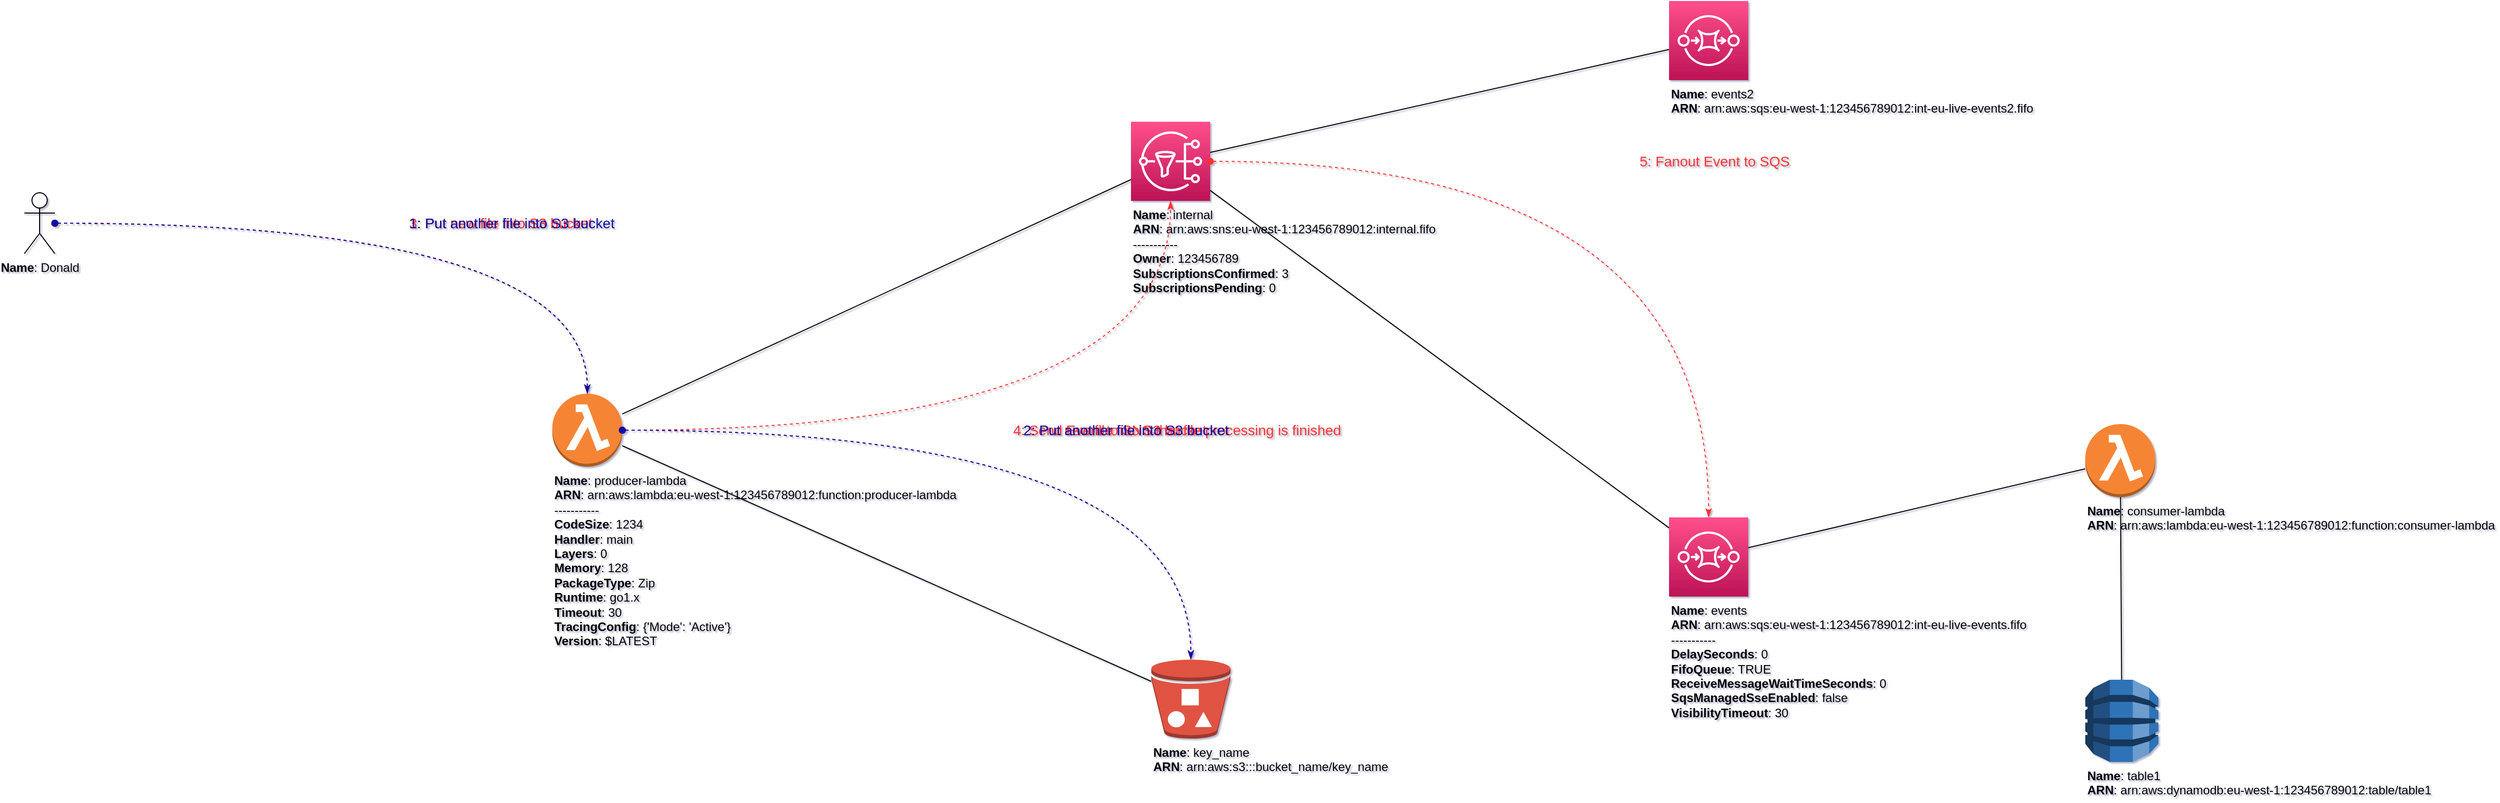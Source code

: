 <mxfile type="MultiCloud">
	<diagram id="diagram_1" name="AWS components">
		<mxGraphModel dx="1015" dy="661" grid="1" gridSize="10" guides="1" tooltips="1" connect="1" arrows="1" fold="1" page="1" pageScale="1" pageWidth="850" pageHeight="1100" math="0" shadow="1">
			<root>
				<mxCell id="0"/>
				<mxCell id="1" parent="0"/>
				<mxCell id="vertex:lambda_function:arn:aws:lambda:eu-west-1:123456789012:function:producer-lambda" value="&lt;b&gt;Name&lt;/b&gt;: producer-lambda&lt;BR&gt;&lt;b&gt;ARN&lt;/b&gt;: arn:aws:lambda:eu-west-1:123456789012:function:producer-lambda&lt;BR&gt;-----------&lt;BR&gt;&lt;b&gt;CodeSize&lt;/b&gt;: 1234&lt;BR&gt;&lt;b&gt;Handler&lt;/b&gt;: main&lt;BR&gt;&lt;b&gt;Layers&lt;/b&gt;: 0&lt;BR&gt;&lt;b&gt;Memory&lt;/b&gt;: 128&lt;BR&gt;&lt;b&gt;PackageType&lt;/b&gt;: Zip&lt;BR&gt;&lt;b&gt;Runtime&lt;/b&gt;: go1.x&lt;BR&gt;&lt;b&gt;Timeout&lt;/b&gt;: 30&lt;BR&gt;&lt;b&gt;TracingConfig&lt;/b&gt;: {'Mode': 'Active'}&lt;BR&gt;&lt;b&gt;Version&lt;/b&gt;: $LATEST" style="verticalLabelPosition=bottom;verticalAlign=top;aspect=fixed;align=left;pointerEvents=1;shape=mxgraph.aws3.lambda_function;prIcon=server;fillColor=#F58534;gradientColor=none;html=1;" parent="1" vertex="1">
					<mxGeometry width="69" height="72" as="geometry" x="-40" y="-202"/>
				</mxCell>
				<mxCell id="vertex:lambda_function:arn:aws:lambda:eu-west-1:123456789012:function:consumer-lambda" value="&lt;b&gt;Name&lt;/b&gt;: consumer-lambda&lt;BR&gt;&lt;b&gt;ARN&lt;/b&gt;: arn:aws:lambda:eu-west-1:123456789012:function:consumer-lambda" style="verticalLabelPosition=bottom;verticalAlign=top;aspect=fixed;align=left;pointerEvents=1;shape=mxgraph.aws3.lambda_function;prIcon=server;fillColor=#F58534;gradientColor=none;html=1;" parent="1" vertex="1">
					<mxGeometry width="69" height="72" as="geometry" x="1470" y="-172"/>
				</mxCell>
				<mxCell id="vertex:dynamo:arn:aws:dynamodb:eu-west-1:123456789012:table/table1" value="&lt;b&gt;Name&lt;/b&gt;: table1&lt;BR&gt;&lt;b&gt;ARN&lt;/b&gt;: arn:aws:dynamodb:eu-west-1:123456789012:table/table1" style="outlineConnect=0;dashed=0;verticalLabelPosition=bottom;verticalAlign=top;align=left;html=1;shape=mxgraph.aws3.dynamo_db;fillColor=#2E73B8;gradientColor=none;" parent="1" vertex="1">
					<mxGeometry width="72" height="81" as="geometry" x="1470" y="80"/>
				</mxCell>
				<mxCell id="vertex:sns:arn:aws:sns:eu-west-1:123456789012:internal.fifo" value="&lt;b&gt;Name&lt;/b&gt;: internal&lt;BR&gt;&lt;b&gt;ARN&lt;/b&gt;: arn:aws:sns:eu-west-1:123456789012:internal.fifo&lt;BR&gt;-----------&lt;BR&gt;&lt;b&gt;Owner&lt;/b&gt;: 123456789&lt;BR&gt;&lt;b&gt;SubscriptionsConfirmed&lt;/b&gt;: 3&lt;BR&gt;&lt;b&gt;SubscriptionsPending&lt;/b&gt;: 0" style="sketch=0;outlineConnect=0;gradientColor=#FF4F8B;gradientDirection=north;fillColor=#BC1356;strokeColor=#ffffff;dashed=0;verticalLabelPosition=bottom;verticalAlign=top;align=left;html=1;fontSize=12;fontStyle=0;aspect=fixed;shape=mxgraph.aws4.resourceIcon;resIcon=mxgraph.aws4.sns;" parent="1" vertex="1">
					<mxGeometry width="78" height="78" as="geometry" x="530" y="-470"/>
				</mxCell>
				<mxCell id="vertex:sqs:arn:aws:sqs:eu-west-1:123456789012:int-eu-live-events.fifo" value="&lt;b&gt;Name&lt;/b&gt;: events&lt;BR&gt;&lt;b&gt;ARN&lt;/b&gt;: arn:aws:sqs:eu-west-1:123456789012:int-eu-live-events.fifo&lt;BR&gt;-----------&lt;BR&gt;&lt;b&gt;DelaySeconds&lt;/b&gt;: 0&lt;BR&gt;&lt;b&gt;FifoQueue&lt;/b&gt;: TRUE&lt;BR&gt;&lt;b&gt;ReceiveMessageWaitTimeSeconds&lt;/b&gt;: 0&lt;BR&gt;&lt;b&gt;SqsManagedSseEnabled&lt;/b&gt;: false&lt;BR&gt;&lt;b&gt;VisibilityTimeout&lt;/b&gt;: 30" style="sketch=0;outlineConnect=0;gradientColor=#FF4F8B;gradientDirection=north;fillColor=#BC1356;strokeColor=#ffffff;dashed=0;verticalLabelPosition=bottom;verticalAlign=top;align=left;html=1;fontSize=12;fontStyle=0;aspect=fixed;shape=mxgraph.aws4.resourceIcon;resIcon=mxgraph.aws4.sqs;" parent="1" vertex="1">
					<mxGeometry width="78" height="78" as="geometry" x="1060" y="-80"/>
				</mxCell>
				<mxCell id="vertex:sqs:arn:aws:sqs:eu-west-1:123456789012:int-eu-live-events2.fifo" value="&lt;b&gt;Name&lt;/b&gt;: events2&lt;BR&gt;&lt;b&gt;ARN&lt;/b&gt;: arn:aws:sqs:eu-west-1:123456789012:int-eu-live-events2.fifo" style="sketch=0;outlineConnect=0;gradientColor=#FF4F8B;gradientDirection=north;fillColor=#BC1356;strokeColor=#ffffff;dashed=0;verticalLabelPosition=bottom;verticalAlign=top;align=left;html=1;fontSize=12;fontStyle=0;aspect=fixed;shape=mxgraph.aws4.resourceIcon;resIcon=mxgraph.aws4.sqs;" parent="1" vertex="1">
					<mxGeometry width="78" height="78" as="geometry" x="1060" y="-589"/>
				</mxCell>
				<mxCell id="vertex:s3:arn:aws:s3:::bucket_name/key_name" value="&lt;b&gt;Name&lt;/b&gt;: key_name&lt;BR&gt;&lt;b&gt;ARN&lt;/b&gt;: arn:aws:s3:::bucket_name/key_name" style="outlineConnect=0;dashed=0;verticalLabelPosition=bottom;verticalAlign=top;align=left;html=1;shape=mxgraph.aws3.bucket_with_objects;fillColor=#E05243;gradientColor=none;" parent="1" vertex="1">
					<mxGeometry width="78" height="78" as="geometry" x="550" y="60"/>
				</mxCell>
				<mxCell id="edge:lambda_function:arn:aws:lambda:eu-west-1:123456789012:function:producer-lambda:to:sns:arn:aws:sns:eu-west-1:123456789012:internal.fifo" style="jettySize=auto;html=1;startArrow=none;endArrow=none;" parent="1" source="vertex:lambda_function:arn:aws:lambda:eu-west-1:123456789012:function:producer-lambda" target="vertex:sns:arn:aws:sns:eu-west-1:123456789012:internal.fifo" edge="2">
					<mxGeometry as="geometry"/>
				</mxCell>
				<mxCell id="edge:lambda_function:arn:aws:lambda:eu-west-1:123456789012:function:producer-lambda:to:s3:arn:aws:s3:::bucket_name/key_name" style="jettySize=auto;html=1;startArrow=none;endArrow=none;" parent="1" source="vertex:lambda_function:arn:aws:lambda:eu-west-1:123456789012:function:producer-lambda" target="vertex:s3:arn:aws:s3:::bucket_name/key_name" edge="2">
					<mxGeometry as="geometry"/>
				</mxCell>
				<mxCell id="edge:sns:arn:aws:sns:eu-west-1:123456789012:internal.fifo:to:sqs:arn:aws:sqs:eu-west-1:123456789012:int-eu-live-events.fifo" style="jettySize=auto;html=1;startArrow=none;endArrow=none;" parent="1" source="vertex:sns:arn:aws:sns:eu-west-1:123456789012:internal.fifo" target="vertex:sqs:arn:aws:sqs:eu-west-1:123456789012:int-eu-live-events.fifo" edge="2">
					<mxGeometry as="geometry"/>
				</mxCell>
				<mxCell id="edge:sns:arn:aws:sns:eu-west-1:123456789012:internal.fifo:to:sqs:arn:aws:sqs:eu-west-1:123456789012:int-eu-live-events2.fifo" style="jettySize=auto;html=1;startArrow=none;endArrow=none;" parent="1" source="vertex:sns:arn:aws:sns:eu-west-1:123456789012:internal.fifo" target="vertex:sqs:arn:aws:sqs:eu-west-1:123456789012:int-eu-live-events2.fifo" edge="2">
					<mxGeometry as="geometry"/>
				</mxCell>
				<mxCell id="edge:sqs:arn:aws:sqs:eu-west-1:123456789012:int-eu-live-events.fifo:to:lambda_function:arn:aws:lambda:eu-west-1:123456789012:function:consumer-lambda" style="jettySize=auto;html=1;startArrow=none;endArrow=none;" parent="1" source="vertex:sqs:arn:aws:sqs:eu-west-1:123456789012:int-eu-live-events.fifo" target="vertex:lambda_function:arn:aws:lambda:eu-west-1:123456789012:function:consumer-lambda" edge="2">
					<mxGeometry as="geometry"/>
				</mxCell>
				<mxCell id="edge:lambda_function:arn:aws:lambda:eu-west-1:123456789012:function:consumer-lambda:to:dynamo:arn:aws:dynamodb:eu-west-1:123456789012:table/table1" style="jettySize=auto;html=1;startArrow=none;endArrow=none;" parent="1" source="vertex:lambda_function:arn:aws:lambda:eu-west-1:123456789012:function:consumer-lambda" target="vertex:dynamo:arn:aws:dynamodb:eu-west-1:123456789012:table/table1" edge="2">
					<mxGeometry as="geometry"/>
				</mxCell>
				<mxCell id="2" parent="0" value="same_entity_diff_elements"/>
				<mxCell id="3" parent="0" value="actors"/>
				<mxCell id="vertex:actor:5991ce42" value="&lt;b&gt;Name&lt;/b&gt;: Donald" style="shape=umlActor;verticalLabelPosition=bottom;verticalAlign=top;html=1;outlineConnect=0;" parent="3" vertex="1">
					<mxGeometry width="30" height="60" as="geometry" x="-560" y="-400"/>
				</mxCell>
				<mxCell id="edge_same_entity_diff_elements_1:actor:5991ce42:to:lambda_function:arn:aws:lambda:eu-west-1:123456789012:function:producer-lambda" style="jettySize=auto;html=1;orthogonalLoop=1;edgeStyle=orthogonalEdgeStyle;curved=1;startArrow=oval;endArrow=classicThin;dashed=1;strokeColor=#FF3333;strokeWidth=1;fontSize=22;" parent="2" source="vertex:actor:5991ce42" target="vertex:lambda_function:arn:aws:lambda:eu-west-1:123456789012:function:producer-lambda" edge="2">
					<mxGeometry as="geometry"/>
				</mxCell>
				<mxCell id="label_same_entity_diff_elements_1:actor:5991ce42:to:lambda_function:arn:aws:lambda:eu-west-1:123456789012:function:producer-lambda" value="1: Put new file into S3 bucket" style="edgeLabel;html=1;align=left;verticalAlign=middle;resizable=0;points=[];labelBackgroundColor=none;fontColor=#FF3333;fontStyle=0;fontSize=14;" parent="edge_same_entity_diff_elements_1:actor:5991ce42:to:lambda_function:arn:aws:lambda:eu-west-1:123456789012:function:producer-lambda" vertex="1" connectable="0">
					<mxGeometry relative="1" as="geometry">
						<mxPoint as="offset"/>
					</mxGeometry>
				</mxCell>
				<mxCell id="edge_same_entity_diff_elements_2:lambda_function:arn:aws:lambda:eu-west-1:123456789012:function:producer-lambda:to:s3:arn:aws:s3:::bucket_name/key_name" style="jettySize=auto;html=1;orthogonalLoop=1;edgeStyle=orthogonalEdgeStyle;curved=1;startArrow=oval;endArrow=classicThin;dashed=1;strokeColor=#FF3333;strokeWidth=1;fontSize=22;" parent="2" source="vertex:lambda_function:arn:aws:lambda:eu-west-1:123456789012:function:producer-lambda" target="vertex:s3:arn:aws:s3:::bucket_name/key_name" edge="2">
					<mxGeometry as="geometry"/>
				</mxCell>
				<mxCell id="label_same_entity_diff_elements_2:lambda_function:arn:aws:lambda:eu-west-1:123456789012:function:producer-lambda:to:s3:arn:aws:s3:::bucket_name/key_name" value="2: Put new file into S3 bucket" style="edgeLabel;html=1;align=left;verticalAlign=middle;resizable=0;points=[];labelBackgroundColor=none;fontColor=#FF3333;fontStyle=0;fontSize=14;" parent="edge_same_entity_diff_elements_2:lambda_function:arn:aws:lambda:eu-west-1:123456789012:function:producer-lambda:to:s3:arn:aws:s3:::bucket_name/key_name" vertex="1" connectable="0">
					<mxGeometry relative="1" as="geometry">
						<mxPoint as="offset"/>
					</mxGeometry>
				</mxCell>
				<mxCell id="edge_same_entity_diff_elements_3:actor:5991ce42:to:lambda_function:arn:aws:lambda:eu-west-1:123456789012:function:producer-lambda" style="jettySize=auto;html=1;orthogonalLoop=1;edgeStyle=orthogonalEdgeStyle;curved=1;startArrow=oval;endArrow=classicThin;dashed=1;strokeColor=#FF3333;strokeWidth=1;fontSize=22;" parent="2" source="vertex:actor:5991ce42" target="vertex:lambda_function:arn:aws:lambda:eu-west-1:123456789012:function:producer-lambda" edge="2">
					<mxGeometry as="geometry"/>
				</mxCell>
				<mxCell id="label_same_entity_diff_elements_3:actor:5991ce42:to:lambda_function:arn:aws:lambda:eu-west-1:123456789012:function:producer-lambda" value="3: Put new file into S3 bucket" style="edgeLabel;html=1;align=left;verticalAlign=middle;resizable=0;points=[];labelBackgroundColor=none;fontColor=#FF3333;fontStyle=0;fontSize=14;" parent="edge_same_entity_diff_elements_3:actor:5991ce42:to:lambda_function:arn:aws:lambda:eu-west-1:123456789012:function:producer-lambda" vertex="1" connectable="0">
					<mxGeometry relative="1" as="geometry">
						<mxPoint as="offset"/>
					</mxGeometry>
				</mxCell>
				<mxCell id="edge_same_entity_diff_elements_4:lambda_function:arn:aws:lambda:eu-west-1:123456789012:function:producer-lambda:to:sns:arn:aws:sns:eu-west-1:123456789012:internal.fifo" style="jettySize=auto;html=1;orthogonalLoop=1;edgeStyle=orthogonalEdgeStyle;curved=1;startArrow=oval;endArrow=classicThin;dashed=1;strokeColor=#FF3333;strokeWidth=1;fontSize=22;" parent="2" source="vertex:lambda_function:arn:aws:lambda:eu-west-1:123456789012:function:producer-lambda" target="vertex:sns:arn:aws:sns:eu-west-1:123456789012:internal.fifo" edge="2">
					<mxGeometry as="geometry"/>
				</mxCell>
				<mxCell id="label_same_entity_diff_elements_4:lambda_function:arn:aws:lambda:eu-west-1:123456789012:function:producer-lambda:to:sns:arn:aws:sns:eu-west-1:123456789012:internal.fifo" value="4: Send Event to SNS that file processing is finished" style="edgeLabel;html=1;align=left;verticalAlign=middle;resizable=0;points=[];labelBackgroundColor=none;fontColor=#FF3333;fontStyle=0;fontSize=14;" parent="edge_same_entity_diff_elements_4:lambda_function:arn:aws:lambda:eu-west-1:123456789012:function:producer-lambda:to:sns:arn:aws:sns:eu-west-1:123456789012:internal.fifo" vertex="1" connectable="0">
					<mxGeometry relative="1" as="geometry">
						<mxPoint as="offset"/>
					</mxGeometry>
				</mxCell>
				<mxCell id="edge_same_entity_diff_elements_5:sns:arn:aws:sns:eu-west-1:123456789012:internal.fifo:to:sqs:arn:aws:sqs:eu-west-1:123456789012:int-eu-live-events.fifo" style="jettySize=auto;html=1;orthogonalLoop=1;edgeStyle=orthogonalEdgeStyle;curved=1;startArrow=oval;endArrow=classicThin;dashed=1;strokeColor=#FF3333;strokeWidth=1;fontSize=22;" parent="2" source="vertex:sns:arn:aws:sns:eu-west-1:123456789012:internal.fifo" target="vertex:sqs:arn:aws:sqs:eu-west-1:123456789012:int-eu-live-events.fifo" edge="2">
					<mxGeometry as="geometry"/>
				</mxCell>
				<mxCell id="label_same_entity_diff_elements_5:sns:arn:aws:sns:eu-west-1:123456789012:internal.fifo:to:sqs:arn:aws:sqs:eu-west-1:123456789012:int-eu-live-events.fifo" value="5: Fanout Event to SQS" style="edgeLabel;html=1;align=left;verticalAlign=middle;resizable=0;points=[];labelBackgroundColor=none;fontColor=#FF3333;fontStyle=0;fontSize=14;" parent="edge_same_entity_diff_elements_5:sns:arn:aws:sns:eu-west-1:123456789012:internal.fifo:to:sqs:arn:aws:sqs:eu-west-1:123456789012:int-eu-live-events.fifo" vertex="1" connectable="0">
					<mxGeometry relative="1" as="geometry">
						<mxPoint as="offset"/>
					</mxGeometry>
				</mxCell>
				<mxCell id="4" parent="0" value="same_entity_diff_elements2"/>
				<mxCell id="edge_same_entity_diff_elements2_1:actor:5991ce42:to:lambda_function:arn:aws:lambda:eu-west-1:123456789012:function:producer-lambda" style="jettySize=auto;html=1;orthogonalLoop=1;edgeStyle=orthogonalEdgeStyle;curved=1;startArrow=oval;endArrow=classicThin;dashed=1;strokeColor=#0A0CA4;strokeWidth=1;fontSize=22;" parent="4" source="vertex:actor:5991ce42" target="vertex:lambda_function:arn:aws:lambda:eu-west-1:123456789012:function:producer-lambda" edge="2">
					<mxGeometry as="geometry"/>
				</mxCell>
				<mxCell id="label_same_entity_diff_elements2_1:actor:5991ce42:to:lambda_function:arn:aws:lambda:eu-west-1:123456789012:function:producer-lambda" value="1: Put another file into S3 bucket" style="edgeLabel;html=1;align=left;verticalAlign=middle;resizable=0;points=[];labelBackgroundColor=none;fontColor=#0A0CA4;fontStyle=0;fontSize=14;" parent="edge_same_entity_diff_elements2_1:actor:5991ce42:to:lambda_function:arn:aws:lambda:eu-west-1:123456789012:function:producer-lambda" vertex="1" connectable="0">
					<mxGeometry relative="1" as="geometry">
						<mxPoint as="offset"/>
					</mxGeometry>
				</mxCell>
				<mxCell id="edge_same_entity_diff_elements2_2:lambda_function:arn:aws:lambda:eu-west-1:123456789012:function:producer-lambda:to:s3:arn:aws:s3:::bucket_name/key_name" style="jettySize=auto;html=1;orthogonalLoop=1;edgeStyle=orthogonalEdgeStyle;curved=1;startArrow=oval;endArrow=classicThin;dashed=1;strokeColor=#0A0CA4;strokeWidth=1;fontSize=22;" parent="4" source="vertex:lambda_function:arn:aws:lambda:eu-west-1:123456789012:function:producer-lambda" target="vertex:s3:arn:aws:s3:::bucket_name/key_name" edge="2">
					<mxGeometry as="geometry"/>
				</mxCell>
				<mxCell id="label_same_entity_diff_elements2_2:lambda_function:arn:aws:lambda:eu-west-1:123456789012:function:producer-lambda:to:s3:arn:aws:s3:::bucket_name/key_name" value="2: Put another file into S3 bucket" style="edgeLabel;html=1;align=left;verticalAlign=middle;resizable=0;points=[];labelBackgroundColor=none;fontColor=#0A0CA4;fontStyle=0;fontSize=14;" parent="edge_same_entity_diff_elements2_2:lambda_function:arn:aws:lambda:eu-west-1:123456789012:function:producer-lambda:to:s3:arn:aws:s3:::bucket_name/key_name" vertex="1" connectable="0">
					<mxGeometry relative="1" as="geometry">
						<mxPoint as="offset"/>
					</mxGeometry>
				</mxCell>
			</root>
		</mxGraphModel>
	</diagram>
</mxfile>